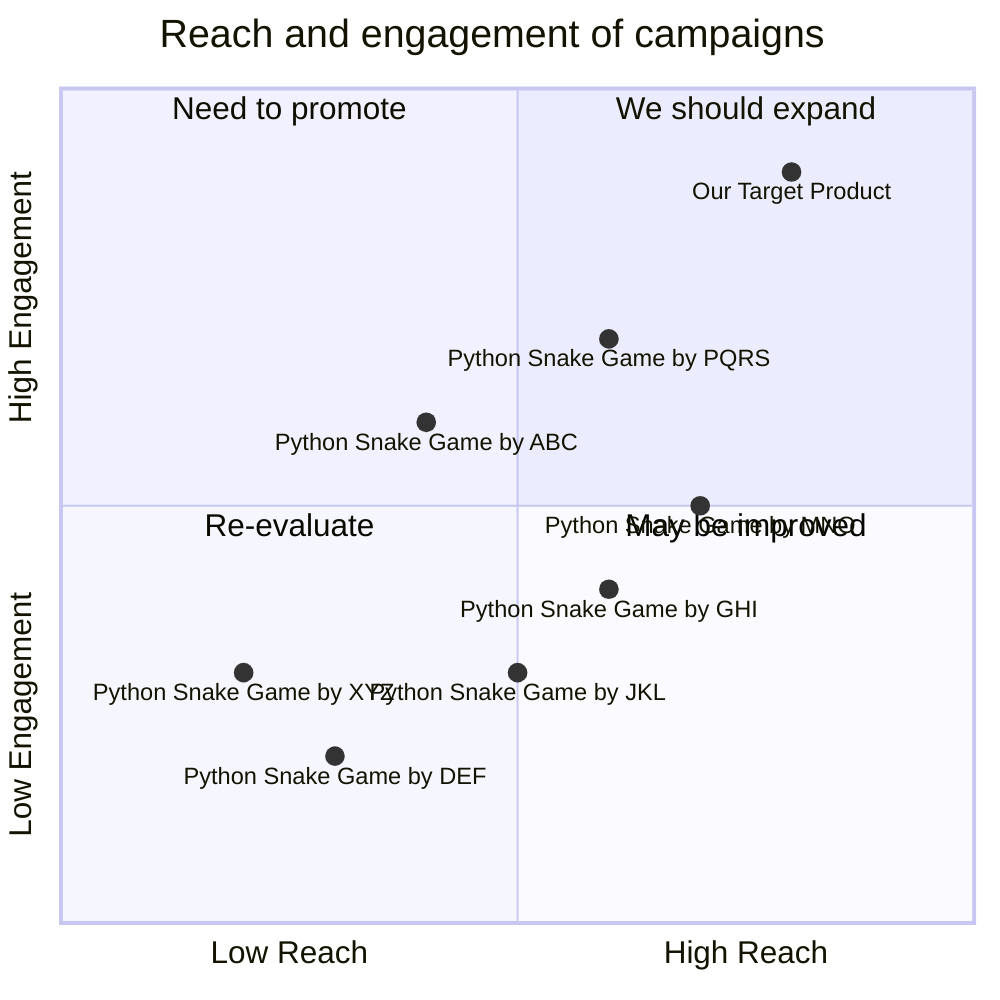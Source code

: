 quadrantChart
    title Reach and engagement of campaigns
    x-axis Low Reach --> High Reach
    y-axis Low Engagement --> High Engagement
    quadrant-1 We should expand
    quadrant-2 Need to promote
    quadrant-3 Re-evaluate
    quadrant-4 May be improved
    "Python Snake Game by XYZ": [0.2, 0.3]
    "Python Snake Game by ABC": [0.4, 0.6]
    "Python Snake Game by DEF": [0.3, 0.2]
    "Python Snake Game by GHI": [0.6, 0.4]
    "Python Snake Game by JKL": [0.5, 0.3]
    "Python Snake Game by MNO": [0.7, 0.5]
    "Python Snake Game by PQRS": [0.6, 0.7]
    "Our Target Product": [0.8, 0.9]
